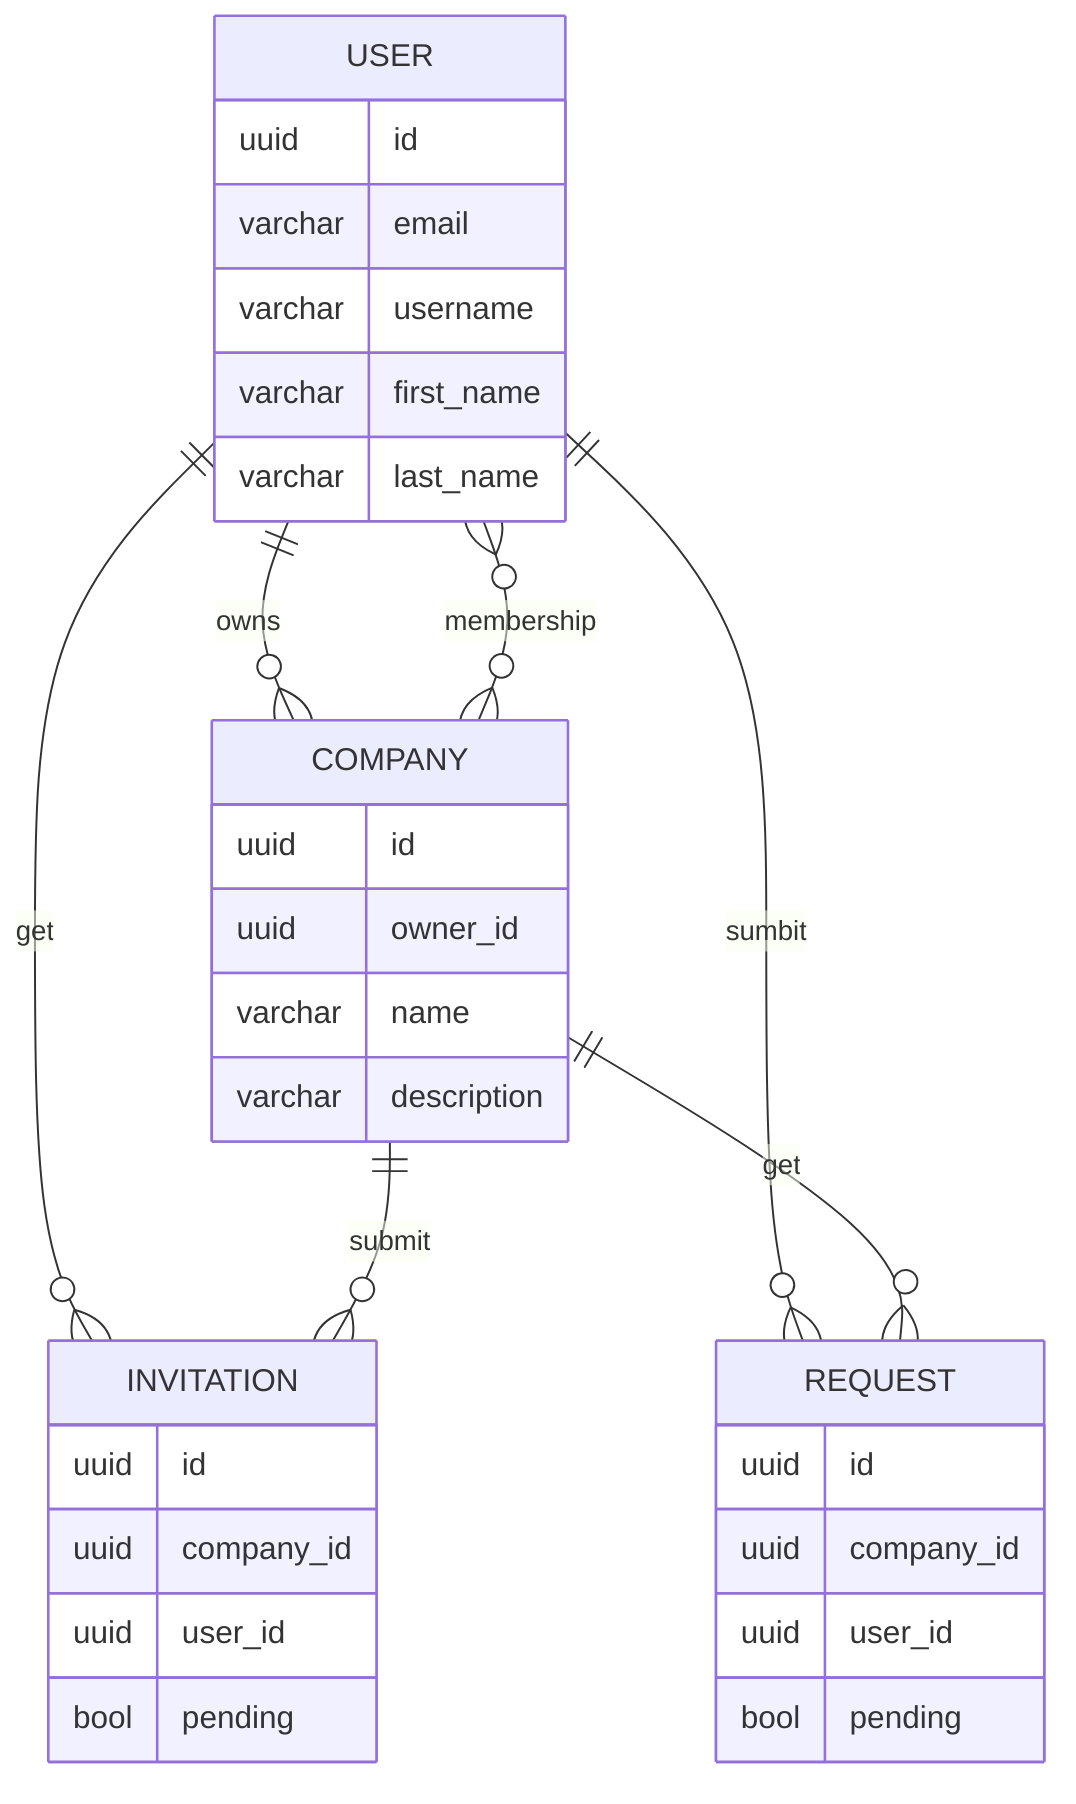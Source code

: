 erDiagram
    USER ||--o{ COMPANY: owns
    USER ||--o{ INVITATION: get
    USER ||--o{ REQUEST: sumbit
    USER }o--o{ COMPANY: membership
    USER {
        uuid id
        varchar email
        varchar username
        varchar first_name
        varchar last_name
    }

    COMPANY ||--o{ INVITATION: submit
    COMPANY ||--o{ REQUEST: get
    COMPANY {
        uuid id
        uuid owner_id
        varchar name
        varchar description
    }
    INVITATION {
        uuid id
        uuid company_id
        uuid user_id
        bool pending
    }
    REQUEST {
        uuid id
        uuid company_id
        uuid user_id
        bool pending   
    }